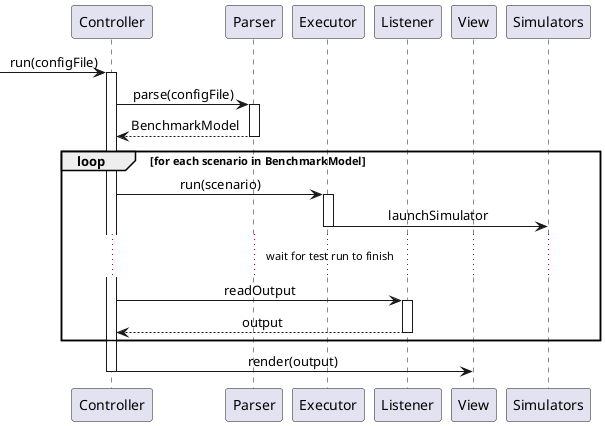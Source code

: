 @startuml
skinparam sequenceMessageAlign center



 -> Controller : run(configFile)
activate Controller


Controller -> Parser : parse(configFile)
activate Parser
return BenchmarkModel

loop for each scenario in BenchmarkModel

Controller -> Executor : run(scenario)
activate Executor
Executor -> Simulators : launchSimulator
deactivate Executor

...wait for test run to finish...

Controller -> Listener : readOutput
activate Listener
return output

end

Controller -> View : render(output)

collections Simulators
deactivate Controller


@enduml